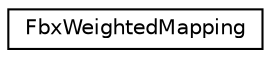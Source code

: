 digraph "クラス階層図"
{
  edge [fontname="Helvetica",fontsize="10",labelfontname="Helvetica",labelfontsize="10"];
  node [fontname="Helvetica",fontsize="10",shape=record];
  rankdir="LR";
  Node0 [label="FbxWeightedMapping",height=0.2,width=0.4,color="black", fillcolor="white", style="filled",URL="$class_fbx_weighted_mapping.html"];
}
